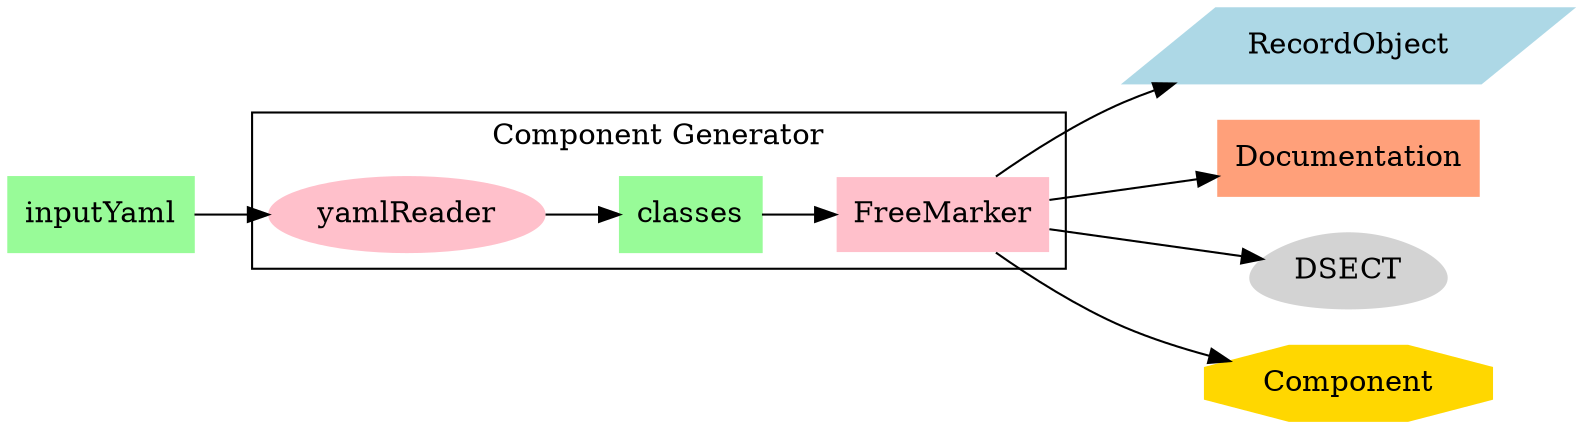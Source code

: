 digraph VDP_Record_Flow {
    rankdir=LR;
    
    subgraph cluster_cg { label="Component Generator" node [shape=plaintext]

    yamlReader[shape=oval color=pink style=filled]
    classes[shape=rect color=palegreen style=filled]
    FreeMarker[color=pink style=filled]

}

    inputYaml[shape=rect color=palegreen style=filled]
    RecordObject[shape=parallelogram color=lightblue style=filled]
    HTML_Docs[label=Documentation shape=rect color=lightsalmon style=filled]
    DSECT[shape=egg  color=lightgray style=filled]
    Component[color=gold style=filled shape=octagon]

    inputYaml -> yamlReader -> classes -> FreeMarker
    FreeMarker -> RecordObject
    FreeMarker -> HTML_Docs
    FreeMarker -> DSECT
    FreeMarker -> Component
}
